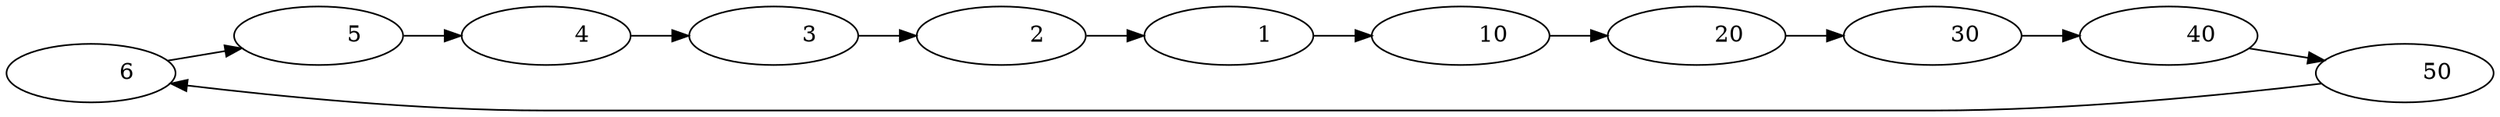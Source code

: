  digraph G {
 "Nodo    0"[label = "           6 "]
 "Nodo    1"[label = "           5 "]
 "Nodo    2"[label = "           4 "]
 "Nodo    3"[label = "           3 "]
 "Nodo    4"[label = "           2 "]
 "Nodo    5"[label = "           1 "]
 "Nodo    6"[label = "          10 "]
 "Nodo    7"[label = "          20 "]
 "Nodo    8"[label = "          30 "]
 "Nodo    9"[label = "          40 "]
 "Nodo   10"[label = "          50 "]
 "Nodo    0"->"Nodo    1"->"Nodo    2"->"Nodo    3"->"Nodo    4"->"Nodo    5"->"Nodo    6"->"Nodo    7"->"Nodo    8"->"Nodo    9"->"Nodo   10"->"Nodo    0"
 rankdir = LR
 }
